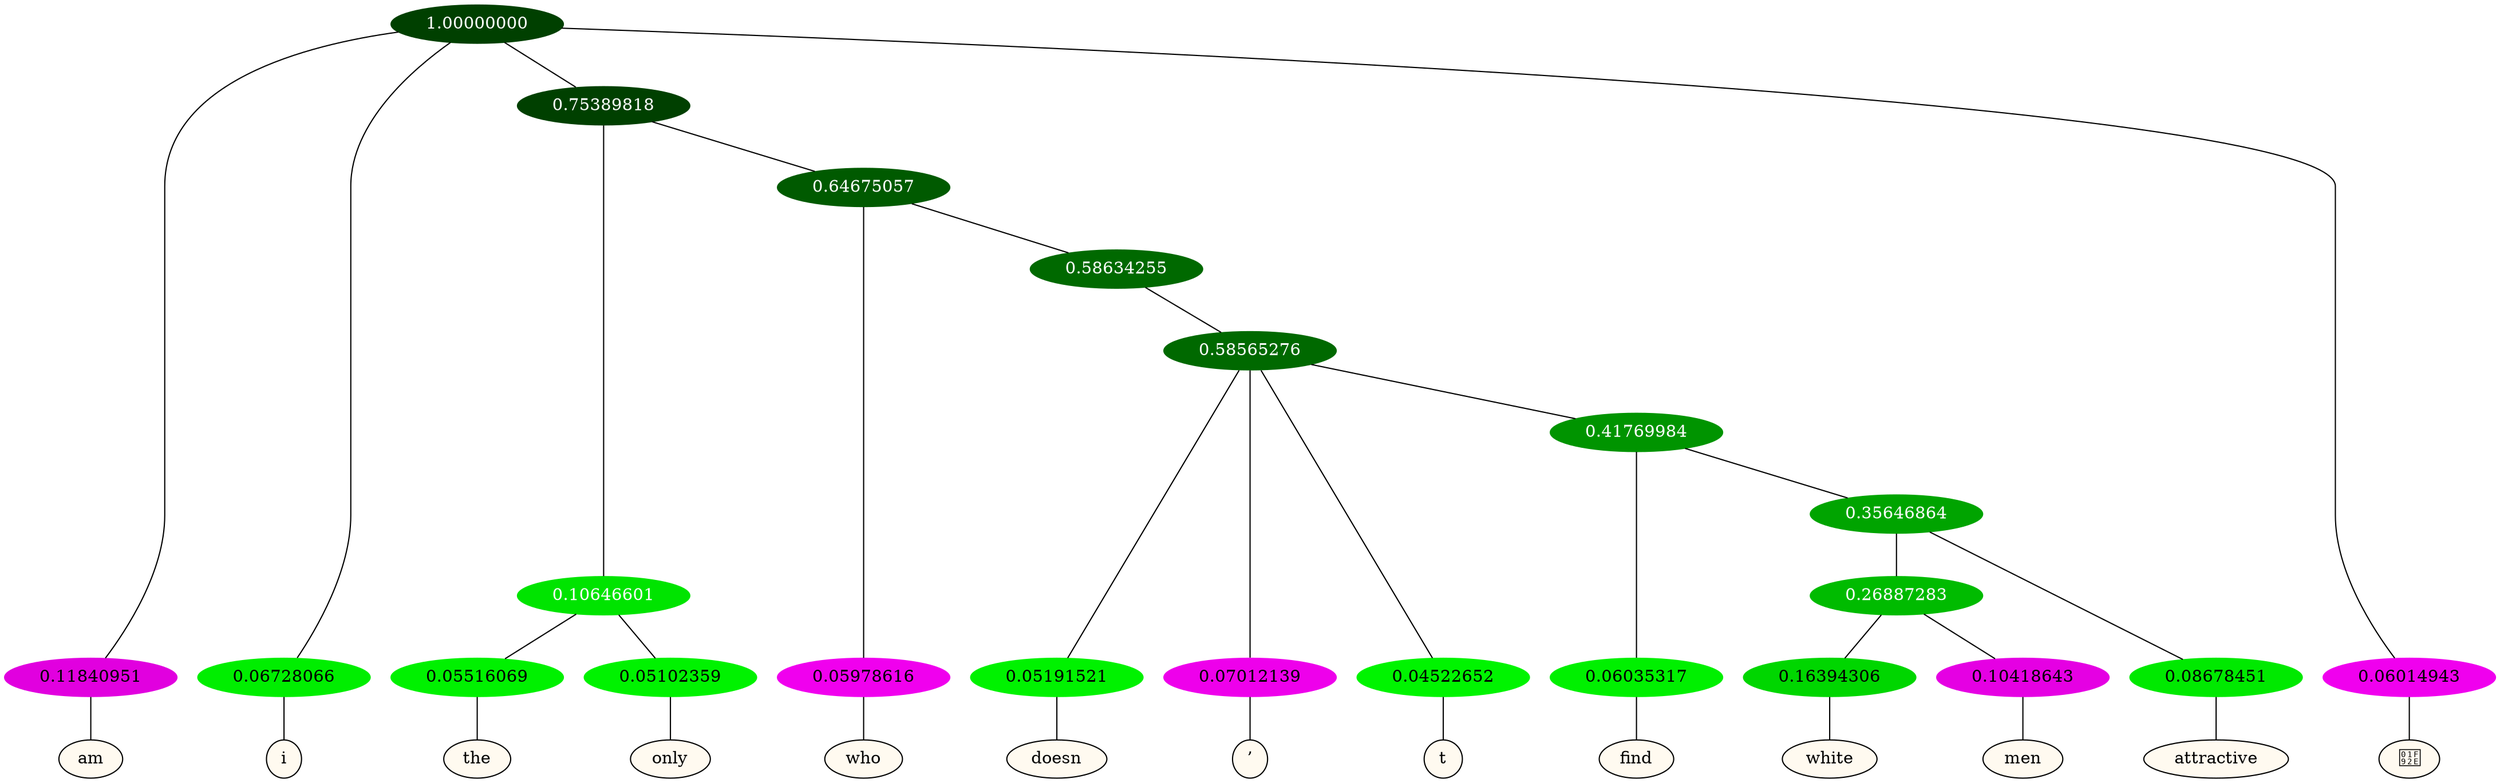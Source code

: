 graph {
	node [format=png height=0.15 nodesep=0.001 ordering=out overlap=prism overlap_scaling=0.01 ranksep=0.001 ratio=0.2 style=filled width=0.15]
	{
		rank=same
		a_w_1 [label=am color=black fillcolor=floralwhite style="filled,solid"]
		a_w_2 [label=i color=black fillcolor=floralwhite style="filled,solid"]
		a_w_7 [label=the color=black fillcolor=floralwhite style="filled,solid"]
		a_w_8 [label=only color=black fillcolor=floralwhite style="filled,solid"]
		a_w_9 [label=who color=black fillcolor=floralwhite style="filled,solid"]
		a_w_12 [label=doesn color=black fillcolor=floralwhite style="filled,solid"]
		a_w_13 [label="’" color=black fillcolor=floralwhite style="filled,solid"]
		a_w_14 [label=t color=black fillcolor=floralwhite style="filled,solid"]
		a_w_16 [label=find color=black fillcolor=floralwhite style="filled,solid"]
		a_w_20 [label=white color=black fillcolor=floralwhite style="filled,solid"]
		a_w_21 [label=men color=black fillcolor=floralwhite style="filled,solid"]
		a_w_19 [label=attractive color=black fillcolor=floralwhite style="filled,solid"]
		a_w_4 [label="🤮" color=black fillcolor=floralwhite style="filled,solid"]
	}
	a_n_1 -- a_w_1
	a_n_2 -- a_w_2
	a_n_7 -- a_w_7
	a_n_8 -- a_w_8
	a_n_9 -- a_w_9
	a_n_12 -- a_w_12
	a_n_13 -- a_w_13
	a_n_14 -- a_w_14
	a_n_16 -- a_w_16
	a_n_20 -- a_w_20
	a_n_21 -- a_w_21
	a_n_19 -- a_w_19
	a_n_4 -- a_w_4
	{
		rank=same
		a_n_1 [label=0.11840951 color="0.835 1.000 0.882" fontcolor=black]
		a_n_2 [label=0.06728066 color="0.334 1.000 0.933" fontcolor=black]
		a_n_7 [label=0.05516069 color="0.334 1.000 0.945" fontcolor=black]
		a_n_8 [label=0.05102359 color="0.334 1.000 0.949" fontcolor=black]
		a_n_9 [label=0.05978616 color="0.835 1.000 0.940" fontcolor=black]
		a_n_12 [label=0.05191521 color="0.334 1.000 0.948" fontcolor=black]
		a_n_13 [label=0.07012139 color="0.835 1.000 0.930" fontcolor=black]
		a_n_14 [label=0.04522652 color="0.334 1.000 0.955" fontcolor=black]
		a_n_16 [label=0.06035317 color="0.334 1.000 0.940" fontcolor=black]
		a_n_20 [label=0.16394306 color="0.334 1.000 0.836" fontcolor=black]
		a_n_21 [label=0.10418643 color="0.835 1.000 0.896" fontcolor=black]
		a_n_19 [label=0.08678451 color="0.334 1.000 0.913" fontcolor=black]
		a_n_4 [label=0.06014943 color="0.835 1.000 0.940" fontcolor=black]
	}
	a_n_0 [label=1.00000000 color="0.334 1.000 0.250" fontcolor=grey99]
	a_n_0 -- a_n_1
	a_n_0 -- a_n_2
	a_n_3 [label=0.75389818 color="0.334 1.000 0.250" fontcolor=grey99]
	a_n_0 -- a_n_3
	a_n_0 -- a_n_4
	a_n_5 [label=0.10646601 color="0.334 1.000 0.894" fontcolor=grey99]
	a_n_3 -- a_n_5
	a_n_6 [label=0.64675057 color="0.334 1.000 0.353" fontcolor=grey99]
	a_n_3 -- a_n_6
	a_n_5 -- a_n_7
	a_n_5 -- a_n_8
	a_n_6 -- a_n_9
	a_n_10 [label=0.58634255 color="0.334 1.000 0.414" fontcolor=grey99]
	a_n_6 -- a_n_10
	a_n_11 [label=0.58565276 color="0.334 1.000 0.414" fontcolor=grey99]
	a_n_10 -- a_n_11
	a_n_11 -- a_n_12
	a_n_11 -- a_n_13
	a_n_11 -- a_n_14
	a_n_15 [label=0.41769984 color="0.334 1.000 0.582" fontcolor=grey99]
	a_n_11 -- a_n_15
	a_n_15 -- a_n_16
	a_n_17 [label=0.35646864 color="0.334 1.000 0.644" fontcolor=grey99]
	a_n_15 -- a_n_17
	a_n_18 [label=0.26887283 color="0.334 1.000 0.731" fontcolor=grey99]
	a_n_17 -- a_n_18
	a_n_17 -- a_n_19
	a_n_18 -- a_n_20
	a_n_18 -- a_n_21
}

